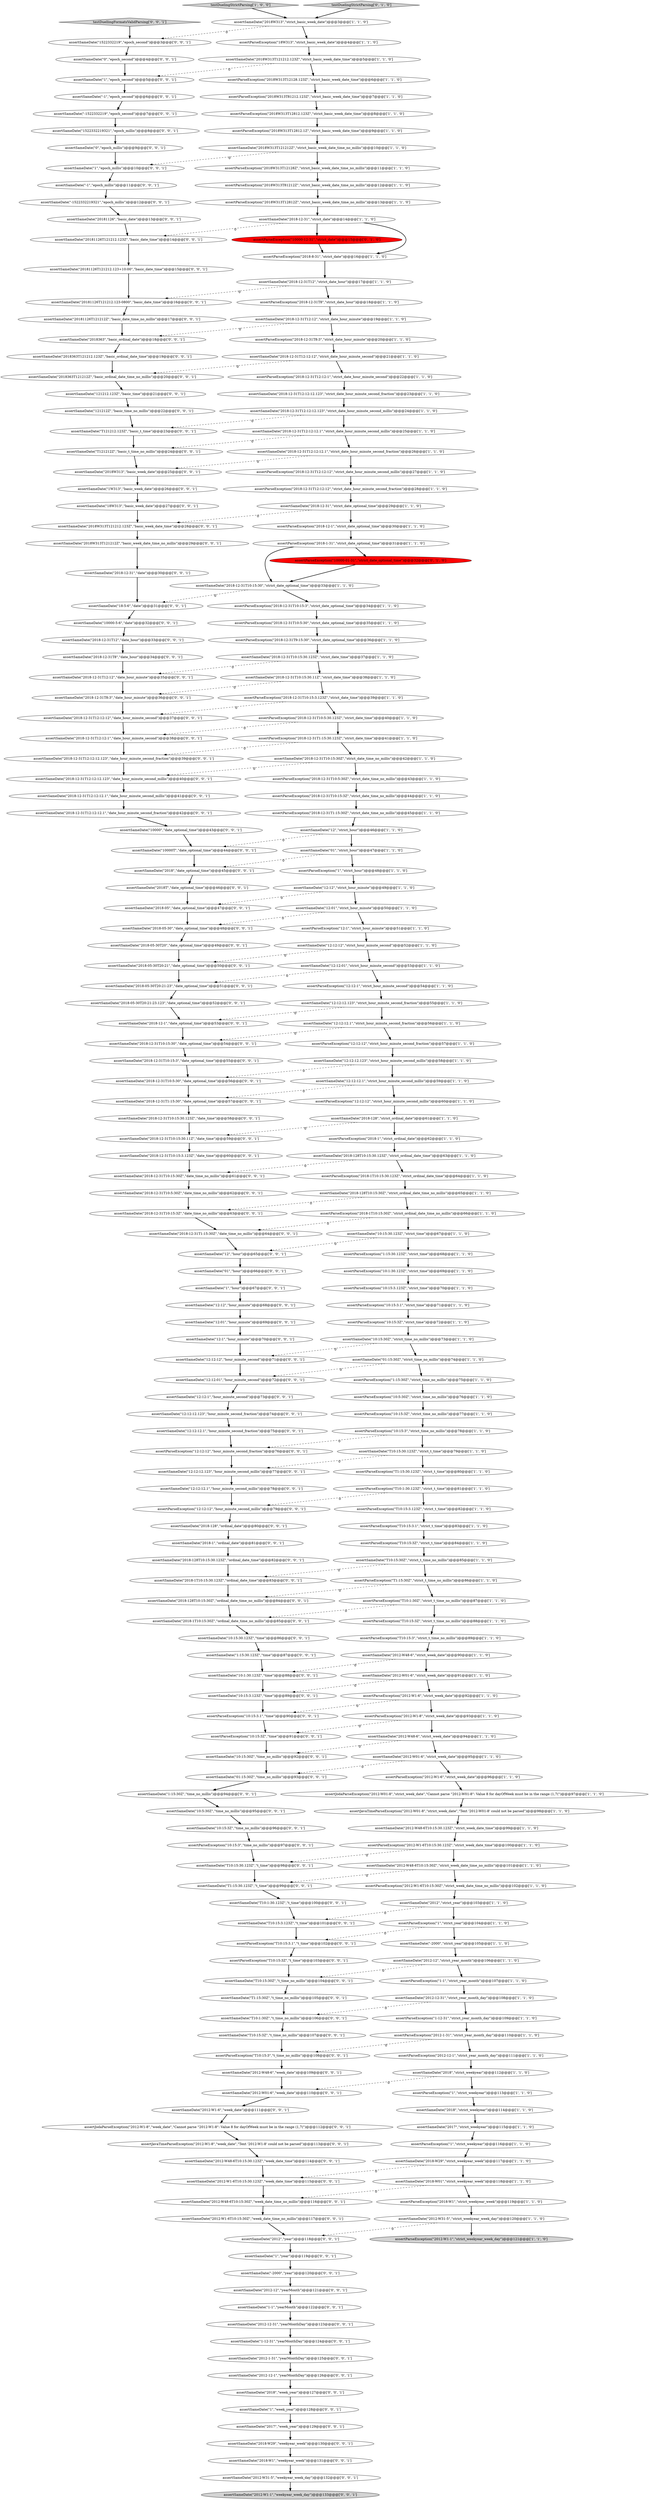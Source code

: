 digraph {
221 [style = filled, label = "assertSameDate(\"T10:15:3Z\",\"t_time_no_millis\")@@@107@@@['0', '0', '1']", fillcolor = white, shape = ellipse image = "AAA0AAABBB3BBB"];
117 [style = filled, label = "assertSameDate(\"2018\",\"strict_weekyear\")@@@112@@@['1', '1', '0']", fillcolor = white, shape = ellipse image = "AAA0AAABBB1BBB"];
97 [style = filled, label = "assertSameDate(\"2018W313T121212Z\",\"strict_basic_week_date_time_no_millis\")@@@10@@@['1', '1', '0']", fillcolor = white, shape = ellipse image = "AAA0AAABBB1BBB"];
228 [style = filled, label = "assertSameDate(\"20181126T121212.123+10:00\",\"basic_date_time\")@@@15@@@['0', '0', '1']", fillcolor = white, shape = ellipse image = "AAA0AAABBB3BBB"];
102 [style = filled, label = "assertSameDate(\"2018-128T10:15:30Z\",\"strict_ordinal_date_time_no_millis\")@@@65@@@['1', '1', '0']", fillcolor = white, shape = ellipse image = "AAA0AAABBB1BBB"];
220 [style = filled, label = "assertSameDate(\"12:01\",\"hour_minute\")@@@69@@@['0', '0', '1']", fillcolor = white, shape = ellipse image = "AAA0AAABBB3BBB"];
235 [style = filled, label = "assertSameDate(\"2018-05-30\",\"date_optional_time\")@@@48@@@['0', '0', '1']", fillcolor = white, shape = ellipse image = "AAA0AAABBB3BBB"];
66 [style = filled, label = "assertParseException(\"2018W313T81212Z\",\"strict_basic_week_date_time_no_millis\")@@@12@@@['1', '1', '0']", fillcolor = white, shape = ellipse image = "AAA0AAABBB1BBB"];
79 [style = filled, label = "assertSameDate(\"2018\",\"strict_weekyear\")@@@114@@@['1', '1', '0']", fillcolor = white, shape = ellipse image = "AAA0AAABBB1BBB"];
111 [style = filled, label = "assertParseException(\"2018-1T10:15:30.123Z\",\"strict_ordinal_date_time\")@@@64@@@['1', '1', '0']", fillcolor = white, shape = ellipse image = "AAA0AAABBB1BBB"];
189 [style = filled, label = "assertSameDate(\"2012-W48-6\",\"week_date\")@@@109@@@['0', '0', '1']", fillcolor = white, shape = ellipse image = "AAA0AAABBB3BBB"];
63 [style = filled, label = "assertParseException(\"1-12-31\",\"strict_year_month_day\")@@@109@@@['1', '1', '0']", fillcolor = white, shape = ellipse image = "AAA0AAABBB1BBB"];
136 [style = filled, label = "assertSameDate(\"T121212Z\",\"basic_t_time_no_millis\")@@@24@@@['0', '0', '1']", fillcolor = white, shape = ellipse image = "AAA0AAABBB3BBB"];
214 [style = filled, label = "assertSameDate(\"2018W313T121212Z\",\"basic_week_date_time_no_millis\")@@@29@@@['0', '0', '1']", fillcolor = white, shape = ellipse image = "AAA0AAABBB3BBB"];
113 [style = filled, label = "assertParseException(\"2018W313T12812.1Z\",\"strict_basic_week_date_time\")@@@9@@@['1', '1', '0']", fillcolor = white, shape = ellipse image = "AAA0AAABBB1BBB"];
90 [style = filled, label = "assertParseException(\"1:15:30Z\",\"strict_time_no_millis\")@@@75@@@['1', '1', '0']", fillcolor = white, shape = ellipse image = "AAA0AAABBB1BBB"];
212 [style = filled, label = "assertSameDate(\"2018-W1\",\"weekyear_week\")@@@131@@@['0', '0', '1']", fillcolor = white, shape = ellipse image = "AAA0AAABBB3BBB"];
216 [style = filled, label = "assertSameDate(\"T10:15:3.123Z\",\"t_time\")@@@101@@@['0', '0', '1']", fillcolor = white, shape = ellipse image = "AAA0AAABBB3BBB"];
56 [style = filled, label = "assertParseException(\"2018-12-31T8:3\",\"strict_date_hour_minute\")@@@20@@@['1', '1', '0']", fillcolor = white, shape = ellipse image = "AAA0AAABBB1BBB"];
150 [style = filled, label = "assertSameDate(\"-2000\",\"year\")@@@120@@@['0', '0', '1']", fillcolor = white, shape = ellipse image = "AAA0AAABBB3BBB"];
93 [style = filled, label = "assertParseException(\"1\",\"strict_weekyear\")@@@113@@@['1', '1', '0']", fillcolor = white, shape = ellipse image = "AAA0AAABBB1BBB"];
131 [style = filled, label = "assertSameDate(\"1\",\"epoch_millis\")@@@10@@@['0', '0', '1']", fillcolor = white, shape = ellipse image = "AAA0AAABBB3BBB"];
35 [style = filled, label = "assertSameDate(\"12:12\",\"strict_hour_minute\")@@@49@@@['1', '1', '0']", fillcolor = white, shape = ellipse image = "AAA0AAABBB1BBB"];
14 [style = filled, label = "assertSameDate(\"2018-W29\",\"strict_weekyear_week\")@@@117@@@['1', '1', '0']", fillcolor = white, shape = ellipse image = "AAA0AAABBB1BBB"];
30 [style = filled, label = "assertSameDate(\"2018-12-31T10:15:30.123Z\",\"strict_date_time\")@@@37@@@['1', '1', '0']", fillcolor = white, shape = ellipse image = "AAA0AAABBB1BBB"];
64 [style = filled, label = "assertSameDate(\"12\",\"strict_hour\")@@@46@@@['1', '1', '0']", fillcolor = white, shape = ellipse image = "AAA0AAABBB1BBB"];
101 [style = filled, label = "assertParseException(\"18W313\",\"strict_basic_week_date\")@@@4@@@['1', '1', '0']", fillcolor = white, shape = ellipse image = "AAA0AAABBB1BBB"];
70 [style = filled, label = "assertParseException(\"2018W313T12812.123Z\",\"strict_basic_week_date_time\")@@@8@@@['1', '1', '0']", fillcolor = white, shape = ellipse image = "AAA0AAABBB1BBB"];
50 [style = filled, label = "assertParseException(\"2012-W1-6T10:15:30Z\",\"strict_week_date_time_no_millis\")@@@102@@@['1', '1', '0']", fillcolor = white, shape = ellipse image = "AAA0AAABBB1BBB"];
178 [style = filled, label = "assertSameDate(\"1-1\",\"yearMonth\")@@@122@@@['0', '0', '1']", fillcolor = white, shape = ellipse image = "AAA0AAABBB3BBB"];
100 [style = filled, label = "assertSameDate(\"12:12:12.123\",\"strict_hour_minute_second_fraction\")@@@55@@@['1', '1', '0']", fillcolor = white, shape = ellipse image = "AAA0AAABBB1BBB"];
223 [style = filled, label = "assertSameDate(\"2018-12-31T10:5:30Z\",\"date_time_no_millis\")@@@62@@@['0', '0', '1']", fillcolor = white, shape = ellipse image = "AAA0AAABBB3BBB"];
203 [style = filled, label = "assertSameDate(\"10:1:30.123Z\",\"time\")@@@88@@@['0', '0', '1']", fillcolor = white, shape = ellipse image = "AAA0AAABBB3BBB"];
177 [style = filled, label = "assertSameDate(\"2018-05-30T20\",\"date_optional_time\")@@@49@@@['0', '0', '1']", fillcolor = white, shape = ellipse image = "AAA0AAABBB3BBB"];
226 [style = filled, label = "assertSameDate(\"2018-12-31T10:15:30Z\",\"date_time_no_millis\")@@@61@@@['0', '0', '1']", fillcolor = white, shape = ellipse image = "AAA0AAABBB3BBB"];
169 [style = filled, label = "assertSameDate(\"0\",\"epoch_millis\")@@@9@@@['0', '0', '1']", fillcolor = white, shape = ellipse image = "AAA0AAABBB3BBB"];
237 [style = filled, label = "assertSameDate(\"2018-12-31T12:12:12.1\",\"date_hour_minute_second_millis\")@@@41@@@['0', '0', '1']", fillcolor = white, shape = ellipse image = "AAA0AAABBB3BBB"];
137 [style = filled, label = "assertSameDate(\"12:12:01\",\"hour_minute_second\")@@@72@@@['0', '0', '1']", fillcolor = white, shape = ellipse image = "AAA0AAABBB3BBB"];
85 [style = filled, label = "testDuelingStrictParsing['1', '0', '0']", fillcolor = lightgray, shape = diamond image = "AAA0AAABBB1BBB"];
184 [style = filled, label = "assertSameDate(\"0\",\"epoch_second\")@@@4@@@['0', '0', '1']", fillcolor = white, shape = ellipse image = "AAA0AAABBB3BBB"];
62 [style = filled, label = "assertParseException(\"1-1\",\"strict_year_month\")@@@107@@@['1', '1', '0']", fillcolor = white, shape = ellipse image = "AAA0AAABBB1BBB"];
8 [style = filled, label = "assertSameDate(\"2018-12-31T12:12:12\",\"strict_date_hour_minute_second\")@@@21@@@['1', '1', '0']", fillcolor = white, shape = ellipse image = "AAA0AAABBB1BBB"];
53 [style = filled, label = "assertSameDate(\"12:01\",\"strict_hour_minute\")@@@50@@@['1', '1', '0']", fillcolor = white, shape = ellipse image = "AAA0AAABBB1BBB"];
2 [style = filled, label = "assertSameDate(\"2012-W48-6T10:15:30Z\",\"strict_week_date_time_no_millis\")@@@101@@@['1', '1', '0']", fillcolor = white, shape = ellipse image = "AAA0AAABBB1BBB"];
45 [style = filled, label = "assertParseException(\"2018-12-31T10:15:3\",\"strict_date_optional_time\")@@@34@@@['1', '1', '0']", fillcolor = white, shape = ellipse image = "AAA0AAABBB1BBB"];
57 [style = filled, label = "assertSameDate(\"12:12:01\",\"strict_hour_minute_second\")@@@53@@@['1', '1', '0']", fillcolor = white, shape = ellipse image = "AAA0AAABBB1BBB"];
134 [style = filled, label = "assertSameDate(\"2018-128T10:15:30Z\",\"ordinal_date_time_no_millis\")@@@84@@@['0', '0', '1']", fillcolor = white, shape = ellipse image = "AAA0AAABBB3BBB"];
58 [style = filled, label = "assertParseException(\"12:12:1\",\"strict_hour_minute_second\")@@@54@@@['1', '1', '0']", fillcolor = white, shape = ellipse image = "AAA0AAABBB1BBB"];
61 [style = filled, label = "assertParseException(\"2012-W1-6T10:15:30.123Z\",\"strict_week_date_time\")@@@100@@@['1', '1', '0']", fillcolor = white, shape = ellipse image = "AAA0AAABBB1BBB"];
34 [style = filled, label = "assertSameDate(\"2018-12-31T12\",\"strict_date_hour\")@@@17@@@['1', '1', '0']", fillcolor = white, shape = ellipse image = "AAA0AAABBB1BBB"];
163 [style = filled, label = "assertSameDate(\"2018W313\",\"basic_week_date\")@@@25@@@['0', '0', '1']", fillcolor = white, shape = ellipse image = "AAA0AAABBB3BBB"];
105 [style = filled, label = "assertParseException(\"2018-12-31T10:5:30.123Z\",\"strict_date_time\")@@@40@@@['1', '1', '0']", fillcolor = white, shape = ellipse image = "AAA0AAABBB1BBB"];
211 [style = filled, label = "assertSameDate(\"12:12:12\",\"hour_minute_second\")@@@71@@@['0', '0', '1']", fillcolor = white, shape = ellipse image = "AAA0AAABBB3BBB"];
83 [style = filled, label = "assertSameDate(\"12:12:12.123\",\"strict_hour_minute_second_millis\")@@@58@@@['1', '1', '0']", fillcolor = white, shape = ellipse image = "AAA0AAABBB1BBB"];
167 [style = filled, label = "assertSameDate(\"2018-12-31T12:12:12\",\"date_hour_minute_second\")@@@37@@@['0', '0', '1']", fillcolor = white, shape = ellipse image = "AAA0AAABBB3BBB"];
80 [style = filled, label = "assertParseException(\"2018-12-31T10:5:30\",\"strict_date_optional_time\")@@@35@@@['1', '1', '0']", fillcolor = white, shape = ellipse image = "AAA0AAABBB1BBB"];
204 [style = filled, label = "assertSameDate(\"2018-05-30T20:21:23.123\",\"date_optional_time\")@@@52@@@['0', '0', '1']", fillcolor = white, shape = ellipse image = "AAA0AAABBB3BBB"];
31 [style = filled, label = "assertParseException(\"2012-W1-8\",\"strict_week_date\")@@@93@@@['1', '1', '0']", fillcolor = white, shape = ellipse image = "AAA0AAABBB1BBB"];
76 [style = filled, label = "assertParseException(\"12:12:12\",\"strict_hour_minute_second_millis\")@@@60@@@['1', '1', '0']", fillcolor = white, shape = ellipse image = "AAA0AAABBB1BBB"];
218 [style = filled, label = "assertSameDate(\"12:12:12.123\",\"hour_minute_second_fraction\")@@@74@@@['0', '0', '1']", fillcolor = white, shape = ellipse image = "AAA0AAABBB3BBB"];
225 [style = filled, label = "assertParseException(\"10:15:3\",\"time_no_millis\")@@@97@@@['0', '0', '1']", fillcolor = white, shape = ellipse image = "AAA0AAABBB3BBB"];
250 [style = filled, label = "assertSameDate(\"12:12:12.1\",\"hour_minute_second_millis\")@@@78@@@['0', '0', '1']", fillcolor = white, shape = ellipse image = "AAA0AAABBB3BBB"];
227 [style = filled, label = "assertSameDate(\"2018-05\",\"date_optional_time\")@@@47@@@['0', '0', '1']", fillcolor = white, shape = ellipse image = "AAA0AAABBB3BBB"];
25 [style = filled, label = "assertParseException(\"10:15:3\",\"strict_time_no_millis\")@@@78@@@['1', '1', '0']", fillcolor = white, shape = ellipse image = "AAA0AAABBB1BBB"];
39 [style = filled, label = "assertParseException(\"2018-1T10:15:30Z\",\"strict_ordinal_date_time_no_millis\")@@@66@@@['1', '1', '0']", fillcolor = white, shape = ellipse image = "AAA0AAABBB1BBB"];
78 [style = filled, label = "assertSameDate(\"2018-12-31T12:12:12.123\",\"strict_date_hour_minute_second_millis\")@@@24@@@['1', '1', '0']", fillcolor = white, shape = ellipse image = "AAA0AAABBB1BBB"];
168 [style = filled, label = "assertSameDate(\"18-5-6\",\"date\")@@@31@@@['0', '0', '1']", fillcolor = white, shape = ellipse image = "AAA0AAABBB3BBB"];
6 [style = filled, label = "assertParseException(\"2018-12-31T10:15:3.123Z\",\"strict_date_time\")@@@39@@@['1', '1', '0']", fillcolor = white, shape = ellipse image = "AAA0AAABBB1BBB"];
65 [style = filled, label = "assertSameDate(\"2012-W48-6\",\"strict_week_date\")@@@94@@@['1', '1', '0']", fillcolor = white, shape = ellipse image = "AAA0AAABBB1BBB"];
144 [style = filled, label = "assertSameDate(\"1:15:30Z\",\"time_no_millis\")@@@94@@@['0', '0', '1']", fillcolor = white, shape = ellipse image = "AAA0AAABBB3BBB"];
73 [style = filled, label = "assertParseException(\"12:12:12\",\"strict_hour_minute_second_fraction\")@@@57@@@['1', '1', '0']", fillcolor = white, shape = ellipse image = "AAA0AAABBB1BBB"];
251 [style = filled, label = "assertSameDate(\"10:15:3Z\",\"time_no_millis\")@@@96@@@['0', '0', '1']", fillcolor = white, shape = ellipse image = "AAA0AAABBB3BBB"];
158 [style = filled, label = "assertParseException(\"10:15:3Z\",\"time\")@@@91@@@['0', '0', '1']", fillcolor = white, shape = ellipse image = "AAA0AAABBB3BBB"];
208 [style = filled, label = "assertSameDate(\"2018-05-30T20:21:23\",\"date_optional_time\")@@@51@@@['0', '0', '1']", fillcolor = white, shape = ellipse image = "AAA0AAABBB3BBB"];
106 [style = filled, label = "assertParseException(\"2018-12-31T8\",\"strict_date_hour\")@@@18@@@['1', '1', '0']", fillcolor = white, shape = ellipse image = "AAA0AAABBB1BBB"];
187 [style = filled, label = "assertSameDate(\"2017\",\"week_year\")@@@129@@@['0', '0', '1']", fillcolor = white, shape = ellipse image = "AAA0AAABBB3BBB"];
165 [style = filled, label = "assertSameDate(\"2018-12-31T8\",\"date_hour\")@@@34@@@['0', '0', '1']", fillcolor = white, shape = ellipse image = "AAA0AAABBB3BBB"];
43 [style = filled, label = "assertParseException(\"2018W313T12128Z\",\"strict_basic_week_date_time_no_millis\")@@@11@@@['1', '1', '0']", fillcolor = white, shape = ellipse image = "AAA0AAABBB1BBB"];
183 [style = filled, label = "assertSameDate(\"10:15:3.123Z\",\"time\")@@@89@@@['0', '0', '1']", fillcolor = white, shape = ellipse image = "AAA0AAABBB3BBB"];
21 [style = filled, label = "assertParseException(\"T10:15:3Z\",\"strict_t_time\")@@@84@@@['1', '1', '0']", fillcolor = white, shape = ellipse image = "AAA0AAABBB1BBB"];
26 [style = filled, label = "assertSameDate(\"2018-W01\",\"strict_weekyear_week\")@@@118@@@['1', '1', '0']", fillcolor = white, shape = ellipse image = "AAA0AAABBB1BBB"];
119 [style = filled, label = "testDuelingStrictParsing['0', '1', '0']", fillcolor = lightgray, shape = diamond image = "AAA0AAABBB2BBB"];
115 [style = filled, label = "assertJodaParseException(\"2012-W01-8\",\"strict_week_date\",\"Cannot parse \"2012-W01-8\": Value 8 for dayOfWeek must be in the range (1,7(\")@@@97@@@['1', '1', '0']", fillcolor = white, shape = ellipse image = "AAA0AAABBB1BBB"];
42 [style = filled, label = "assertSameDate(\"2018-12-31T10:15:30Z\",\"strict_date_time_no_millis\")@@@42@@@['1', '1', '0']", fillcolor = white, shape = ellipse image = "AAA0AAABBB1BBB"];
244 [style = filled, label = "assertSameDate(\"2018-12-31T10:15:3.123Z\",\"date_time\")@@@60@@@['0', '0', '1']", fillcolor = white, shape = ellipse image = "AAA0AAABBB3BBB"];
140 [style = filled, label = "assertSameDate(\"2018-12-31T10:5:30\",\"date_optional_time\")@@@56@@@['0', '0', '1']", fillcolor = white, shape = ellipse image = "AAA0AAABBB3BBB"];
149 [style = filled, label = "assertParseException(\"T10:15:3.1\",\"t_time\")@@@102@@@['0', '0', '1']", fillcolor = white, shape = ellipse image = "AAA0AAABBB3BBB"];
23 [style = filled, label = "assertParseException(\"T1:15:30.123Z\",\"strict_t_time\")@@@80@@@['1', '1', '0']", fillcolor = white, shape = ellipse image = "AAA0AAABBB1BBB"];
109 [style = filled, label = "assertParseException(\"2012-W1-1\",\"strict_weekyear_week_day\")@@@121@@@['1', '1', '0']", fillcolor = lightgray, shape = ellipse image = "AAA0AAABBB1BBB"];
121 [style = filled, label = "assertSameDate(\"2018-12-31T12\",\"date_hour\")@@@33@@@['0', '0', '1']", fillcolor = white, shape = ellipse image = "AAA0AAABBB3BBB"];
116 [style = filled, label = "assertParseException(\"T10:15:3Z\",\"strict_t_time_no_millis\")@@@88@@@['1', '1', '0']", fillcolor = white, shape = ellipse image = "AAA0AAABBB1BBB"];
40 [style = filled, label = "assertParseException(\"T10:1:30.123Z\",\"strict_t_time\")@@@81@@@['1', '1', '0']", fillcolor = white, shape = ellipse image = "AAA0AAABBB1BBB"];
74 [style = filled, label = "assertParseException(\"2012-W1-6\",\"strict_week_date\")@@@96@@@['1', '1', '0']", fillcolor = white, shape = ellipse image = "AAA0AAABBB1BBB"];
104 [style = filled, label = "assertParseException(\"2018-12-1\",\"strict_date_optional_time\")@@@30@@@['1', '1', '0']", fillcolor = white, shape = ellipse image = "AAA0AAABBB1BBB"];
122 [style = filled, label = "assertJavaTimeParseException(\"2012-W1-8\",\"week_date\",\"Text '2012-W1-8' could not be parsed\")@@@113@@@['0', '0', '1']", fillcolor = white, shape = ellipse image = "AAA0AAABBB3BBB"];
148 [style = filled, label = "assertSameDate(\"2018-12-31T10:15:30.123Z\",\"date_time\")@@@58@@@['0', '0', '1']", fillcolor = white, shape = ellipse image = "AAA0AAABBB3BBB"];
129 [style = filled, label = "assertSameDate(\"-1522332219321\",\"epoch_millis\")@@@12@@@['0', '0', '1']", fillcolor = white, shape = ellipse image = "AAA0AAABBB3BBB"];
234 [style = filled, label = "assertSameDate(\"2018-12-31T12:12:12.1\",\"date_hour_minute_second_fraction\")@@@42@@@['0', '0', '1']", fillcolor = white, shape = ellipse image = "AAA0AAABBB3BBB"];
252 [style = filled, label = "assertSameDate(\"1\",\"week_year\")@@@128@@@['0', '0', '1']", fillcolor = white, shape = ellipse image = "AAA0AAABBB3BBB"];
16 [style = filled, label = "assertSameDate(\"2018-12-31T12:12\",\"strict_date_hour_minute\")@@@19@@@['1', '1', '0']", fillcolor = white, shape = ellipse image = "AAA0AAABBB1BBB"];
51 [style = filled, label = "assertSameDate(\"01\",\"strict_hour\")@@@47@@@['1', '1', '0']", fillcolor = white, shape = ellipse image = "AAA0AAABBB1BBB"];
87 [style = filled, label = "assertSameDate(\"12:12:12\",\"strict_hour_minute_second\")@@@52@@@['1', '1', '0']", fillcolor = white, shape = ellipse image = "AAA0AAABBB1BBB"];
209 [style = filled, label = "assertSameDate(\"2018\",\"week_year\")@@@127@@@['0', '0', '1']", fillcolor = white, shape = ellipse image = "AAA0AAABBB3BBB"];
231 [style = filled, label = "testDuellingFormatsValidParsing['0', '0', '1']", fillcolor = lightgray, shape = diamond image = "AAA0AAABBB3BBB"];
13 [style = filled, label = "assertSameDate(\"10:15:30Z\",\"strict_time_no_millis\")@@@73@@@['1', '1', '0']", fillcolor = white, shape = ellipse image = "AAA0AAABBB1BBB"];
49 [style = filled, label = "assertParseException(\"10:15:3Z\",\"strict_time_no_millis\")@@@77@@@['1', '1', '0']", fillcolor = white, shape = ellipse image = "AAA0AAABBB1BBB"];
240 [style = filled, label = "assertSameDate(\"2018-12-31T12:12\",\"date_hour_minute\")@@@35@@@['0', '0', '1']", fillcolor = white, shape = ellipse image = "AAA0AAABBB3BBB"];
246 [style = filled, label = "assertSameDate(\"2012\",\"year\")@@@118@@@['0', '0', '1']", fillcolor = white, shape = ellipse image = "AAA0AAABBB3BBB"];
22 [style = filled, label = "assertSameDate(\"2017\",\"strict_weekyear\")@@@115@@@['1', '1', '0']", fillcolor = white, shape = ellipse image = "AAA0AAABBB1BBB"];
55 [style = filled, label = "assertParseException(\"2018-12-31T9:15:30\",\"strict_date_optional_time\")@@@36@@@['1', '1', '0']", fillcolor = white, shape = ellipse image = "AAA0AAABBB1BBB"];
239 [style = filled, label = "assertSameDate(\"2018-1T10:15:30.123Z\",\"ordinal_date_time\")@@@83@@@['0', '0', '1']", fillcolor = white, shape = ellipse image = "AAA0AAABBB3BBB"];
219 [style = filled, label = "assertSameDate(\"2018-128T10:15:30.123Z\",\"ordinal_date_time\")@@@82@@@['0', '0', '1']", fillcolor = white, shape = ellipse image = "AAA0AAABBB3BBB"];
118 [style = filled, label = "assertParseException(\"10000-12-31\",\"strict_date\")@@@15@@@['0', '1', '0']", fillcolor = red, shape = ellipse image = "AAA1AAABBB2BBB"];
1 [style = filled, label = "assertSameDate(\"2018W313T121212.123Z\",\"strict_basic_week_date_time\")@@@5@@@['1', '1', '0']", fillcolor = white, shape = ellipse image = "AAA0AAABBB1BBB"];
213 [style = filled, label = "assertSameDate(\"18W313\",\"basic_week_date\")@@@27@@@['0', '0', '1']", fillcolor = white, shape = ellipse image = "AAA0AAABBB3BBB"];
124 [style = filled, label = "assertParseException(\"12:12:12\",\"hour_minute_second_fraction\")@@@76@@@['0', '0', '1']", fillcolor = white, shape = ellipse image = "AAA0AAABBB3BBB"];
210 [style = filled, label = "assertSameDate(\"T10:15:30.123Z\",\"t_time\")@@@98@@@['0', '0', '1']", fillcolor = white, shape = ellipse image = "AAA0AAABBB3BBB"];
27 [style = filled, label = "assertParseException(\"2018-12-31T12:12:1\",\"strict_date_hour_minute_second\")@@@22@@@['1', '1', '0']", fillcolor = white, shape = ellipse image = "AAA0AAABBB1BBB"];
108 [style = filled, label = "assertParseException(\"1\",\"strict_hour\")@@@48@@@['1', '1', '0']", fillcolor = white, shape = ellipse image = "AAA0AAABBB1BBB"];
155 [style = filled, label = "assertSameDate(\"T1:15:30.123Z\",\"t_time\")@@@99@@@['0', '0', '1']", fillcolor = white, shape = ellipse image = "AAA0AAABBB3BBB"];
95 [style = filled, label = "assertSameDate(\"2018-12-31T12:12:12.123\",\"strict_date_hour_minute_second_fraction\")@@@23@@@['1', '1', '0']", fillcolor = white, shape = ellipse image = "AAA0AAABBB1BBB"];
230 [style = filled, label = "assertSameDate(\"2018-1T10:15:30Z\",\"ordinal_date_time_no_millis\")@@@85@@@['0', '0', '1']", fillcolor = white, shape = ellipse image = "AAA0AAABBB3BBB"];
247 [style = filled, label = "assertSameDate(\"2018-12-1\",\"date_optional_time\")@@@53@@@['0', '0', '1']", fillcolor = white, shape = ellipse image = "AAA0AAABBB3BBB"];
33 [style = filled, label = "assertParseException(\"T10:1:30Z\",\"strict_t_time_no_millis\")@@@87@@@['1', '1', '0']", fillcolor = white, shape = ellipse image = "AAA0AAABBB1BBB"];
92 [style = filled, label = "assertParseException(\"2012-1-31\",\"strict_year_month_day\")@@@110@@@['1', '1', '0']", fillcolor = white, shape = ellipse image = "AAA0AAABBB1BBB"];
37 [style = filled, label = "assertParseException(\"1\",\"strict_weekyear\")@@@116@@@['1', '1', '0']", fillcolor = white, shape = ellipse image = "AAA0AAABBB1BBB"];
160 [style = filled, label = "assertSameDate(\"2012-W48-6T10:15:30Z\",\"week_date_time_no_millis\")@@@116@@@['0', '0', '1']", fillcolor = white, shape = ellipse image = "AAA0AAABBB3BBB"];
217 [style = filled, label = "assertSameDate(\"10000-5-6\",\"date\")@@@32@@@['0', '0', '1']", fillcolor = white, shape = ellipse image = "AAA0AAABBB3BBB"];
164 [style = filled, label = "assertSameDate(\"2012-12-1\",\"yearMonthDay\")@@@126@@@['0', '0', '1']", fillcolor = white, shape = ellipse image = "AAA0AAABBB3BBB"];
197 [style = filled, label = "assertSameDate(\"20181126T121212.123Z\",\"basic_date_time\")@@@14@@@['0', '0', '1']", fillcolor = white, shape = ellipse image = "AAA0AAABBB3BBB"];
156 [style = filled, label = "assertSameDate(\"121212.123Z\",\"basic_time\")@@@21@@@['0', '0', '1']", fillcolor = white, shape = ellipse image = "AAA0AAABBB3BBB"];
75 [style = filled, label = "assertSameDate(\"2012-W01-6\",\"strict_week_date\")@@@91@@@['1', '1', '0']", fillcolor = white, shape = ellipse image = "AAA0AAABBB1BBB"];
151 [style = filled, label = "assertSameDate(\"2012-W31-5\",\"weekyear_week_day\")@@@132@@@['0', '0', '1']", fillcolor = white, shape = ellipse image = "AAA0AAABBB3BBB"];
7 [style = filled, label = "assertSameDate(\"T10:15:30.123Z\",\"strict_t_time\")@@@79@@@['1', '1', '0']", fillcolor = white, shape = ellipse image = "AAA0AAABBB1BBB"];
67 [style = filled, label = "assertSameDate(\"12:12:12.1\",\"strict_hour_minute_second_millis\")@@@59@@@['1', '1', '0']", fillcolor = white, shape = ellipse image = "AAA0AAABBB1BBB"];
180 [style = filled, label = "assertSameDate(\"2018-W29\",\"weekyear_week\")@@@130@@@['0', '0', '1']", fillcolor = white, shape = ellipse image = "AAA0AAABBB3BBB"];
145 [style = filled, label = "assertJodaParseException(\"2012-W1-8\",\"week_date\",\"Cannot parse \"2012-W1-8\": Value 8 for dayOfWeek must be in the range (1,7(\")@@@112@@@['0', '0', '1']", fillcolor = white, shape = ellipse image = "AAA0AAABBB3BBB"];
179 [style = filled, label = "assertSameDate(\"2018-12-31\",\"date\")@@@30@@@['0', '0', '1']", fillcolor = white, shape = ellipse image = "AAA0AAABBB3BBB"];
110 [style = filled, label = "assertSameDate(\"12:12:12.1\",\"strict_hour_minute_second_fraction\")@@@56@@@['1', '1', '0']", fillcolor = white, shape = ellipse image = "AAA0AAABBB1BBB"];
10 [style = filled, label = "assertParseException(\"2012-12-1\",\"strict_year_month_day\")@@@111@@@['1', '1', '0']", fillcolor = white, shape = ellipse image = "AAA0AAABBB1BBB"];
11 [style = filled, label = "assertSameDate(\"2018-128T10:15:30.123Z\",\"strict_ordinal_date_time\")@@@63@@@['1', '1', '0']", fillcolor = white, shape = ellipse image = "AAA0AAABBB1BBB"];
141 [style = filled, label = "assertParseException(\"12:12:12\",\"hour_minute_second_millis\")@@@79@@@['0', '0', '1']", fillcolor = white, shape = ellipse image = "AAA0AAABBB3BBB"];
3 [style = filled, label = "assertJavaTimeParseException(\"2012-W01-8\",\"strict_week_date\",\"Text '2012-W01-8' could not be parsed\")@@@98@@@['1', '1', '0']", fillcolor = white, shape = ellipse image = "AAA0AAABBB1BBB"];
192 [style = filled, label = "assertSameDate(\"2018-12-31T10:15:3Z\",\"date_time_no_millis\")@@@63@@@['0', '0', '1']", fillcolor = white, shape = ellipse image = "AAA0AAABBB3BBB"];
248 [style = filled, label = "assertSameDate(\"10000T\",\"date_optional_time\")@@@44@@@['0', '0', '1']", fillcolor = white, shape = ellipse image = "AAA0AAABBB3BBB"];
68 [style = filled, label = "assertSameDate(\"2012-12-31\",\"strict_year_month_day\")@@@108@@@['1', '1', '0']", fillcolor = white, shape = ellipse image = "AAA0AAABBB1BBB"];
162 [style = filled, label = "assertSameDate(\"10:5:30Z\",\"time_no_millis\")@@@95@@@['0', '0', '1']", fillcolor = white, shape = ellipse image = "AAA0AAABBB3BBB"];
96 [style = filled, label = "assertParseException(\"2018-12-31T10:15:3Z\",\"strict_date_time_no_millis\")@@@44@@@['1', '1', '0']", fillcolor = white, shape = ellipse image = "AAA0AAABBB1BBB"];
176 [style = filled, label = "assertSameDate(\"1522332219321\",\"epoch_millis\")@@@8@@@['0', '0', '1']", fillcolor = white, shape = ellipse image = "AAA0AAABBB3BBB"];
196 [style = filled, label = "assertSameDate(\"20181126\",\"basic_date\")@@@13@@@['0', '0', '1']", fillcolor = white, shape = ellipse image = "AAA0AAABBB3BBB"];
242 [style = filled, label = "assertSameDate(\"12:12:12.123\",\"hour_minute_second_millis\")@@@77@@@['0', '0', '1']", fillcolor = white, shape = ellipse image = "AAA0AAABBB3BBB"];
195 [style = filled, label = "assertSameDate(\"2012-W48-6T10:15:30.123Z\",\"week_date_time\")@@@114@@@['0', '0', '1']", fillcolor = white, shape = ellipse image = "AAA0AAABBB3BBB"];
224 [style = filled, label = "assertSameDate(\"12:12:1\",\"hour_minute_second\")@@@73@@@['0', '0', '1']", fillcolor = white, shape = ellipse image = "AAA0AAABBB3BBB"];
41 [style = filled, label = "assertParseException(\"2018W313T12128.123Z\",\"strict_basic_week_date_time\")@@@6@@@['1', '1', '0']", fillcolor = white, shape = ellipse image = "AAA0AAABBB1BBB"];
127 [style = filled, label = "assertSameDate(\"2018\",\"date_optional_time\")@@@45@@@['0', '0', '1']", fillcolor = white, shape = ellipse image = "AAA0AAABBB3BBB"];
98 [style = filled, label = "assertSameDate(\"2012\",\"strict_year\")@@@103@@@['1', '1', '0']", fillcolor = white, shape = ellipse image = "AAA0AAABBB1BBB"];
91 [style = filled, label = "assertParseException(\"2018-W1\",\"strict_weekyear_week\")@@@119@@@['1', '1', '0']", fillcolor = white, shape = ellipse image = "AAA0AAABBB1BBB"];
86 [style = filled, label = "assertParseException(\"2018-12-31T12:12:12\",\"strict_date_hour_minute_second_fraction\")@@@28@@@['1', '1', '0']", fillcolor = white, shape = ellipse image = "AAA0AAABBB1BBB"];
198 [style = filled, label = "assertSameDate(\"-1522332219\",\"epoch_second\")@@@7@@@['0', '0', '1']", fillcolor = white, shape = ellipse image = "AAA0AAABBB3BBB"];
52 [style = filled, label = "assertSameDate(\"10:15:30.123Z\",\"strict_time\")@@@67@@@['1', '1', '0']", fillcolor = white, shape = ellipse image = "AAA0AAABBB1BBB"];
166 [style = filled, label = "assertSameDate(\"2018-12-31T10:15:30\",\"date_optional_time\")@@@54@@@['0', '0', '1']", fillcolor = white, shape = ellipse image = "AAA0AAABBB3BBB"];
206 [style = filled, label = "assertSameDate(\"121212Z\",\"basic_time_no_millis\")@@@22@@@['0', '0', '1']", fillcolor = white, shape = ellipse image = "AAA0AAABBB3BBB"];
29 [style = filled, label = "assertSameDate(\"2018-12-31T10:15:30\",\"strict_date_optional_time\")@@@33@@@['1', '1', '0']", fillcolor = white, shape = ellipse image = "AAA0AAABBB1BBB"];
125 [style = filled, label = "assertSameDate(\"2018-128\",\"ordinal_date\")@@@80@@@['0', '0', '1']", fillcolor = white, shape = ellipse image = "AAA0AAABBB3BBB"];
147 [style = filled, label = "assertSameDate(\"2018-12-31T1:15:30\",\"date_optional_time\")@@@57@@@['0', '0', '1']", fillcolor = white, shape = ellipse image = "AAA0AAABBB3BBB"];
114 [style = filled, label = "assertParseException(\"2018-1-31\",\"strict_date_optional_time\")@@@31@@@['1', '1', '0']", fillcolor = white, shape = ellipse image = "AAA0AAABBB1BBB"];
99 [style = filled, label = "assertParseException(\"T1:15:30Z\",\"strict_t_time_no_millis\")@@@86@@@['1', '1', '0']", fillcolor = white, shape = ellipse image = "AAA0AAABBB1BBB"];
19 [style = filled, label = "assertParseException(\"T10:15:3\",\"strict_t_time_no_millis\")@@@89@@@['1', '1', '0']", fillcolor = white, shape = ellipse image = "AAA0AAABBB1BBB"];
89 [style = filled, label = "assertParseException(\"2018-12-31T12:12:12\",\"strict_date_hour_minute_second_millis\")@@@27@@@['1', '1', '0']", fillcolor = white, shape = ellipse image = "AAA0AAABBB1BBB"];
126 [style = filled, label = "assertSameDate(\"T10:15:30Z\",\"t_time_no_millis\")@@@104@@@['0', '0', '1']", fillcolor = white, shape = ellipse image = "AAA0AAABBB3BBB"];
9 [style = filled, label = "assertParseException(\"10:5:30Z\",\"strict_time_no_millis\")@@@76@@@['1', '1', '0']", fillcolor = white, shape = ellipse image = "AAA0AAABBB1BBB"];
120 [style = filled, label = "assertParseException(\"10000-01-31\",\"strict_date_optional_time\")@@@32@@@['0', '1', '0']", fillcolor = red, shape = ellipse image = "AAA1AAABBB2BBB"];
202 [style = filled, label = "assertSameDate(\"2018363T121212.123Z\",\"basic_ordinal_date_time\")@@@19@@@['0', '0', '1']", fillcolor = white, shape = ellipse image = "AAA0AAABBB3BBB"];
135 [style = filled, label = "assertSameDate(\"2012-1-31\",\"yearMonthDay\")@@@125@@@['0', '0', '1']", fillcolor = white, shape = ellipse image = "AAA0AAABBB3BBB"];
232 [style = filled, label = "assertSameDate(\"T10:1:30.123Z\",\"t_time\")@@@100@@@['0', '0', '1']", fillcolor = white, shape = ellipse image = "AAA0AAABBB3BBB"];
17 [style = filled, label = "assertParseException(\"10:15:3Z\",\"strict_time\")@@@72@@@['1', '1', '0']", fillcolor = white, shape = ellipse image = "AAA0AAABBB1BBB"];
12 [style = filled, label = "assertSameDate(\"2018-12-31\",\"strict_date\")@@@14@@@['1', '1', '0']", fillcolor = white, shape = ellipse image = "AAA0AAABBB1BBB"];
249 [style = filled, label = "assertParseException(\"T10:15:3Z\",\"t_time\")@@@103@@@['0', '0', '1']", fillcolor = white, shape = ellipse image = "AAA0AAABBB3BBB"];
243 [style = filled, label = "assertSameDate(\"-1\",\"epoch_second\")@@@6@@@['0', '0', '1']", fillcolor = white, shape = ellipse image = "AAA0AAABBB3BBB"];
24 [style = filled, label = "assertSameDate(\"2012-W48-6\",\"strict_week_date\")@@@90@@@['1', '1', '0']", fillcolor = white, shape = ellipse image = "AAA0AAABBB1BBB"];
44 [style = filled, label = "assertParseException(\"2018-12-31T1:15:30.123Z\",\"strict_date_time\")@@@41@@@['1', '1', '0']", fillcolor = white, shape = ellipse image = "AAA0AAABBB1BBB"];
199 [style = filled, label = "assertSameDate(\"01\",\"hour\")@@@66@@@['0', '0', '1']", fillcolor = white, shape = ellipse image = "AAA0AAABBB3BBB"];
182 [style = filled, label = "assertSameDate(\"2018-12-31T10:15:3\",\"date_optional_time\")@@@55@@@['0', '0', '1']", fillcolor = white, shape = ellipse image = "AAA0AAABBB3BBB"];
18 [style = filled, label = "assertSameDate(\"2012-W31-5\",\"strict_weekyear_week_day\")@@@120@@@['1', '1', '0']", fillcolor = white, shape = ellipse image = "AAA0AAABBB1BBB"];
5 [style = filled, label = "assertParseException(\"10:15:3.1\",\"strict_time\")@@@71@@@['1', '1', '0']", fillcolor = white, shape = ellipse image = "AAA0AAABBB1BBB"];
138 [style = filled, label = "assertSameDate(\"20181126T121212.123-0800\",\"basic_date_time\")@@@16@@@['0', '0', '1']", fillcolor = white, shape = ellipse image = "AAA0AAABBB3BBB"];
152 [style = filled, label = "assertSameDate(\"12:12:12.1\",\"hour_minute_second_fraction\")@@@75@@@['0', '0', '1']", fillcolor = white, shape = ellipse image = "AAA0AAABBB3BBB"];
190 [style = filled, label = "assertSameDate(\"2012-W1-6\",\"week_date\")@@@111@@@['0', '0', '1']", fillcolor = white, shape = ellipse image = "AAA0AAABBB3BBB"];
15 [style = filled, label = "assertSameDate(\"01:15:30Z\",\"strict_time_no_millis\")@@@74@@@['1', '1', '0']", fillcolor = white, shape = ellipse image = "AAA0AAABBB1BBB"];
77 [style = filled, label = "assertParseException(\"10:1:30.123Z\",\"strict_time\")@@@69@@@['1', '1', '0']", fillcolor = white, shape = ellipse image = "AAA0AAABBB1BBB"];
173 [style = filled, label = "assertSameDate(\"2018-12-31T1:15:30Z\",\"date_time_no_millis\")@@@64@@@['0', '0', '1']", fillcolor = white, shape = ellipse image = "AAA0AAABBB3BBB"];
229 [style = filled, label = "assertParseException(\"10:15:3.1\",\"time\")@@@90@@@['0', '0', '1']", fillcolor = white, shape = ellipse image = "AAA0AAABBB3BBB"];
194 [style = filled, label = "assertSameDate(\"20181126T121212Z\",\"basic_date_time_no_millis\")@@@17@@@['0', '0', '1']", fillcolor = white, shape = ellipse image = "AAA0AAABBB3BBB"];
38 [style = filled, label = "assertParseException(\"2018-12-31T10:5:30Z\",\"strict_date_time_no_millis\")@@@43@@@['1', '1', '0']", fillcolor = white, shape = ellipse image = "AAA0AAABBB1BBB"];
133 [style = filled, label = "assertSameDate(\"1\",\"epoch_second\")@@@5@@@['0', '0', '1']", fillcolor = white, shape = ellipse image = "AAA0AAABBB3BBB"];
200 [style = filled, label = "assertSameDate(\"2018T\",\"date_optional_time\")@@@46@@@['0', '0', '1']", fillcolor = white, shape = ellipse image = "AAA0AAABBB3BBB"];
191 [style = filled, label = "assertSameDate(\"2018363\",\"basic_ordinal_date\")@@@18@@@['0', '0', '1']", fillcolor = white, shape = ellipse image = "AAA0AAABBB3BBB"];
88 [style = filled, label = "assertSameDate(\"2018-128\",\"strict_ordinal_date\")@@@61@@@['1', '1', '0']", fillcolor = white, shape = ellipse image = "AAA0AAABBB1BBB"];
170 [style = filled, label = "assertSameDate(\"2018W313T121212.123Z\",\"basic_week_date_time\")@@@28@@@['0', '0', '1']", fillcolor = white, shape = ellipse image = "AAA0AAABBB3BBB"];
132 [style = filled, label = "assertSameDate(\"1522332219\",\"epoch_second\")@@@3@@@['0', '0', '1']", fillcolor = white, shape = ellipse image = "AAA0AAABBB3BBB"];
157 [style = filled, label = "assertSameDate(\"2018-12-31T10:15:30.11Z\",\"date_time\")@@@59@@@['0', '0', '1']", fillcolor = white, shape = ellipse image = "AAA0AAABBB3BBB"];
193 [style = filled, label = "assertSameDate(\"2012-W1-1\",\"weekyear_week_day\")@@@133@@@['0', '0', '1']", fillcolor = lightgray, shape = ellipse image = "AAA0AAABBB3BBB"];
143 [style = filled, label = "assertSameDate(\"2018-12-31T12:12:12.123\",\"date_hour_minute_second_millis\")@@@40@@@['0', '0', '1']", fillcolor = white, shape = ellipse image = "AAA0AAABBB3BBB"];
46 [style = filled, label = "assertParseException(\"12:1\",\"strict_hour_minute\")@@@51@@@['1', '1', '0']", fillcolor = white, shape = ellipse image = "AAA0AAABBB1BBB"];
215 [style = filled, label = "assertSameDate(\"T10:1:30Z\",\"t_time_no_millis\")@@@106@@@['0', '0', '1']", fillcolor = white, shape = ellipse image = "AAA0AAABBB3BBB"];
123 [style = filled, label = "assertSameDate(\"10:15:30Z\",\"time_no_millis\")@@@92@@@['0', '0', '1']", fillcolor = white, shape = ellipse image = "AAA0AAABBB3BBB"];
130 [style = filled, label = "assertSameDate(\"T1:15:30Z\",\"t_time_no_millis\")@@@105@@@['0', '0', '1']", fillcolor = white, shape = ellipse image = "AAA0AAABBB3BBB"];
20 [style = filled, label = "assertSameDate(\"T10:15:30Z\",\"strict_t_time_no_millis\")@@@85@@@['1', '1', '0']", fillcolor = white, shape = ellipse image = "AAA0AAABBB1BBB"];
47 [style = filled, label = "assertParseException(\"2018-8-31\",\"strict_date\")@@@16@@@['1', '1', '0']", fillcolor = white, shape = ellipse image = "AAA0AAABBB1BBB"];
84 [style = filled, label = "assertSameDate(\"2018-12-31T10:15:30.11Z\",\"strict_date_time\")@@@38@@@['1', '1', '0']", fillcolor = white, shape = ellipse image = "AAA0AAABBB1BBB"];
186 [style = filled, label = "assertSameDate(\"1-12-31\",\"yearMonthDay\")@@@124@@@['0', '0', '1']", fillcolor = white, shape = ellipse image = "AAA0AAABBB3BBB"];
171 [style = filled, label = "assertSameDate(\"2012-W1-6T10:15:30.123Z\",\"week_date_time\")@@@115@@@['0', '0', '1']", fillcolor = white, shape = ellipse image = "AAA0AAABBB3BBB"];
201 [style = filled, label = "assertSameDate(\"10:15:30.123Z\",\"time\")@@@86@@@['0', '0', '1']", fillcolor = white, shape = ellipse image = "AAA0AAABBB3BBB"];
205 [style = filled, label = "assertSameDate(\"1:15:30.123Z\",\"time\")@@@87@@@['0', '0', '1']", fillcolor = white, shape = ellipse image = "AAA0AAABBB3BBB"];
236 [style = filled, label = "assertSameDate(\"10000\",\"date_optional_time\")@@@43@@@['0', '0', '1']", fillcolor = white, shape = ellipse image = "AAA0AAABBB3BBB"];
71 [style = filled, label = "assertSameDate(\"2012-W01-6\",\"strict_week_date\")@@@95@@@['1', '1', '0']", fillcolor = white, shape = ellipse image = "AAA0AAABBB1BBB"];
181 [style = filled, label = "assertSameDate(\"2018-12-31T8:3\",\"date_hour_minute\")@@@36@@@['0', '0', '1']", fillcolor = white, shape = ellipse image = "AAA0AAABBB3BBB"];
188 [style = filled, label = "assertSameDate(\"2012-12-31\",\"yearMonthDay\")@@@123@@@['0', '0', '1']", fillcolor = white, shape = ellipse image = "AAA0AAABBB3BBB"];
107 [style = filled, label = "assertParseException(\"2018W313T81212.123Z\",\"strict_basic_week_date_time\")@@@7@@@['1', '1', '0']", fillcolor = white, shape = ellipse image = "AAA0AAABBB1BBB"];
32 [style = filled, label = "assertSameDate(\"2018-12-31T12:12:12.1\",\"strict_date_hour_minute_second_fraction\")@@@26@@@['1', '1', '0']", fillcolor = white, shape = ellipse image = "AAA0AAABBB1BBB"];
233 [style = filled, label = "assertSameDate(\"01:15:30Z\",\"time_no_millis\")@@@93@@@['0', '0', '1']", fillcolor = white, shape = ellipse image = "AAA0AAABBB3BBB"];
174 [style = filled, label = "assertSameDate(\"1\",\"hour\")@@@67@@@['0', '0', '1']", fillcolor = white, shape = ellipse image = "AAA0AAABBB3BBB"];
161 [style = filled, label = "assertSameDate(\"2018-1\",\"ordinal_date\")@@@81@@@['0', '0', '1']", fillcolor = white, shape = ellipse image = "AAA0AAABBB3BBB"];
54 [style = filled, label = "assertParseException(\"T10:15:3.1\",\"strict_t_time\")@@@83@@@['1', '1', '0']", fillcolor = white, shape = ellipse image = "AAA0AAABBB1BBB"];
154 [style = filled, label = "assertSameDate(\"2012-12\",\"yearMonth\")@@@121@@@['0', '0', '1']", fillcolor = white, shape = ellipse image = "AAA0AAABBB3BBB"];
238 [style = filled, label = "assertSameDate(\"1W313\",\"basic_week_date\")@@@26@@@['0', '0', '1']", fillcolor = white, shape = ellipse image = "AAA0AAABBB3BBB"];
0 [style = filled, label = "assertParseException(\"2018W313T12812Z\",\"strict_basic_week_date_time_no_millis\")@@@13@@@['1', '1', '0']", fillcolor = white, shape = ellipse image = "AAA0AAABBB1BBB"];
142 [style = filled, label = "assertSameDate(\"12\",\"hour\")@@@65@@@['0', '0', '1']", fillcolor = white, shape = ellipse image = "AAA0AAABBB3BBB"];
28 [style = filled, label = "assertSameDate(\"2018-12-31T12:12:12.1\",\"strict_date_hour_minute_second_millis\")@@@25@@@['1', '1', '0']", fillcolor = white, shape = ellipse image = "AAA0AAABBB1BBB"];
82 [style = filled, label = "assertParseException(\"2018-1\",\"strict_ordinal_date\")@@@62@@@['1', '1', '0']", fillcolor = white, shape = ellipse image = "AAA0AAABBB1BBB"];
139 [style = filled, label = "assertSameDate(\"2012-W1-6T10:15:30Z\",\"week_date_time_no_millis\")@@@117@@@['0', '0', '1']", fillcolor = white, shape = ellipse image = "AAA0AAABBB3BBB"];
245 [style = filled, label = "assertSameDate(\"12:1\",\"hour_minute\")@@@70@@@['0', '0', '1']", fillcolor = white, shape = ellipse image = "AAA0AAABBB3BBB"];
4 [style = filled, label = "assertSameDate(\"2018-12-31\",\"strict_date_optional_time\")@@@29@@@['1', '1', '0']", fillcolor = white, shape = ellipse image = "AAA0AAABBB1BBB"];
112 [style = filled, label = "assertSameDate(\"-2000\",\"strict_year\")@@@105@@@['1', '1', '0']", fillcolor = white, shape = ellipse image = "AAA0AAABBB1BBB"];
103 [style = filled, label = "assertParseException(\"2012-W1-6\",\"strict_week_date\")@@@92@@@['1', '1', '0']", fillcolor = white, shape = ellipse image = "AAA0AAABBB1BBB"];
94 [style = filled, label = "assertSameDate(\"2012-12\",\"strict_year_month\")@@@106@@@['1', '1', '0']", fillcolor = white, shape = ellipse image = "AAA0AAABBB1BBB"];
146 [style = filled, label = "assertParseException(\"T10:15:3\",\"t_time_no_millis\")@@@108@@@['0', '0', '1']", fillcolor = white, shape = ellipse image = "AAA0AAABBB3BBB"];
60 [style = filled, label = "assertSameDate(\"2018W313\",\"strict_basic_week_date\")@@@3@@@['1', '1', '0']", fillcolor = white, shape = ellipse image = "AAA0AAABBB1BBB"];
159 [style = filled, label = "assertSameDate(\"1\",\"year\")@@@119@@@['0', '0', '1']", fillcolor = white, shape = ellipse image = "AAA0AAABBB3BBB"];
153 [style = filled, label = "assertSameDate(\"2018363T121212Z\",\"basic_ordinal_date_time_no_millis\")@@@20@@@['0', '0', '1']", fillcolor = white, shape = ellipse image = "AAA0AAABBB3BBB"];
241 [style = filled, label = "assertSameDate(\"2018-05-30T20:21\",\"date_optional_time\")@@@50@@@['0', '0', '1']", fillcolor = white, shape = ellipse image = "AAA0AAABBB3BBB"];
128 [style = filled, label = "assertSameDate(\"-1\",\"epoch_millis\")@@@11@@@['0', '0', '1']", fillcolor = white, shape = ellipse image = "AAA0AAABBB3BBB"];
72 [style = filled, label = "assertParseException(\"10:15:3.123Z\",\"strict_time\")@@@70@@@['1', '1', '0']", fillcolor = white, shape = ellipse image = "AAA0AAABBB1BBB"];
175 [style = filled, label = "assertSameDate(\"2012-W01-6\",\"week_date\")@@@110@@@['0', '0', '1']", fillcolor = white, shape = ellipse image = "AAA0AAABBB3BBB"];
222 [style = filled, label = "assertSameDate(\"12:12\",\"hour_minute\")@@@68@@@['0', '0', '1']", fillcolor = white, shape = ellipse image = "AAA0AAABBB3BBB"];
48 [style = filled, label = "assertParseException(\"T10:15:3.123Z\",\"strict_t_time\")@@@82@@@['1', '1', '0']", fillcolor = white, shape = ellipse image = "AAA0AAABBB1BBB"];
69 [style = filled, label = "assertParseException(\"1\",\"strict_year\")@@@104@@@['1', '1', '0']", fillcolor = white, shape = ellipse image = "AAA0AAABBB1BBB"];
172 [style = filled, label = "assertSameDate(\"2018-12-31T12:12:12.123\",\"date_hour_minute_second_fraction\")@@@39@@@['0', '0', '1']", fillcolor = white, shape = ellipse image = "AAA0AAABBB3BBB"];
185 [style = filled, label = "assertSameDate(\"2018-12-31T12:12:1\",\"date_hour_minute_second\")@@@38@@@['0', '0', '1']", fillcolor = white, shape = ellipse image = "AAA0AAABBB3BBB"];
207 [style = filled, label = "assertSameDate(\"T121212.123Z\",\"basic_t_time\")@@@23@@@['0', '0', '1']", fillcolor = white, shape = ellipse image = "AAA0AAABBB3BBB"];
36 [style = filled, label = "assertParseException(\"2018-12-31T1:15:30Z\",\"strict_date_time_no_millis\")@@@45@@@['1', '1', '0']", fillcolor = white, shape = ellipse image = "AAA0AAABBB1BBB"];
59 [style = filled, label = "assertSameDate(\"2012-W48-6T10:15:30.123Z\",\"strict_week_date_time\")@@@99@@@['1', '1', '0']", fillcolor = white, shape = ellipse image = "AAA0AAABBB1BBB"];
81 [style = filled, label = "assertParseException(\"1:15:30.123Z\",\"strict_time\")@@@68@@@['1', '1', '0']", fillcolor = white, shape = ellipse image = "AAA0AAABBB1BBB"];
25->124 [style = dashed, label="0"];
106->16 [style = bold, label=""];
86->4 [style = bold, label=""];
64->51 [style = bold, label=""];
188->186 [style = bold, label=""];
213->170 [style = bold, label=""];
58->100 [style = bold, label=""];
221->146 [style = bold, label=""];
240->181 [style = bold, label=""];
22->37 [style = bold, label=""];
162->251 [style = bold, label=""];
246->159 [style = bold, label=""];
230->201 [style = bold, label=""];
179->168 [style = bold, label=""];
33->230 [style = dashed, label="0"];
96->36 [style = bold, label=""];
84->181 [style = dashed, label="0"];
70->113 [style = bold, label=""];
51->108 [style = bold, label=""];
226->223 [style = bold, label=""];
215->221 [style = bold, label=""];
164->209 [style = bold, label=""];
57->58 [style = bold, label=""];
69->112 [style = bold, label=""];
168->217 [style = bold, label=""];
95->78 [style = bold, label=""];
129->196 [style = bold, label=""];
59->61 [style = bold, label=""];
245->211 [style = bold, label=""];
64->248 [style = dashed, label="0"];
29->45 [style = bold, label=""];
251->225 [style = bold, label=""];
200->227 [style = bold, label=""];
167->185 [style = bold, label=""];
19->24 [style = bold, label=""];
83->140 [style = dashed, label="0"];
48->54 [style = bold, label=""];
66->0 [style = bold, label=""];
184->133 [style = bold, label=""];
153->156 [style = bold, label=""];
12->47 [style = bold, label=""];
234->236 [style = bold, label=""];
177->241 [style = bold, label=""];
15->90 [style = bold, label=""];
26->91 [style = bold, label=""];
208->204 [style = bold, label=""];
166->182 [style = bold, label=""];
199->174 [style = bold, label=""];
131->128 [style = bold, label=""];
134->230 [style = bold, label=""];
150->154 [style = bold, label=""];
67->147 [style = dashed, label="0"];
88->157 [style = dashed, label="0"];
65->123 [style = dashed, label="0"];
71->74 [style = bold, label=""];
232->216 [style = bold, label=""];
241->208 [style = bold, label=""];
183->229 [style = bold, label=""];
20->239 [style = dashed, label="0"];
56->8 [style = bold, label=""];
93->79 [style = bold, label=""];
135->164 [style = bold, label=""];
4->170 [style = dashed, label="0"];
61->210 [style = dashed, label="0"];
136->163 [style = bold, label=""];
8->153 [style = dashed, label="0"];
11->226 [style = dashed, label="0"];
7->242 [style = dashed, label="0"];
141->125 [style = bold, label=""];
47->34 [style = bold, label=""];
87->241 [style = dashed, label="0"];
26->160 [style = dashed, label="0"];
218->152 [style = bold, label=""];
8->27 [style = bold, label=""];
211->137 [style = bold, label=""];
181->167 [style = bold, label=""];
28->136 [style = dashed, label="0"];
127->200 [style = bold, label=""];
161->219 [style = bold, label=""];
155->232 [style = bold, label=""];
40->141 [style = dashed, label="0"];
2->155 [style = dashed, label="0"];
27->95 [style = bold, label=""];
30->84 [style = bold, label=""];
18->246 [style = dashed, label="0"];
13->211 [style = dashed, label="0"];
191->202 [style = bold, label=""];
94->126 [style = dashed, label="0"];
148->157 [style = bold, label=""];
18->109 [style = bold, label=""];
1->41 [style = bold, label=""];
76->88 [style = bold, label=""];
206->207 [style = bold, label=""];
124->242 [style = bold, label=""];
74->115 [style = bold, label=""];
34->106 [style = bold, label=""];
102->192 [style = dashed, label="0"];
16->56 [style = bold, label=""];
202->153 [style = bold, label=""];
229->158 [style = bold, label=""];
214->179 [style = bold, label=""];
46->87 [style = bold, label=""];
121->165 [style = bold, label=""];
172->143 [style = bold, label=""];
144->162 [style = bold, label=""];
1->133 [style = dashed, label="0"];
243->198 [style = bold, label=""];
81->77 [style = bold, label=""];
4->104 [style = bold, label=""];
235->177 [style = bold, label=""];
216->149 [style = bold, label=""];
224->218 [style = bold, label=""];
68->215 [style = dashed, label="0"];
120->29 [style = bold, label=""];
125->161 [style = bold, label=""];
171->160 [style = bold, label=""];
99->134 [style = dashed, label="0"];
5->17 [style = bold, label=""];
25->7 [style = bold, label=""];
94->62 [style = bold, label=""];
78->207 [style = dashed, label="0"];
238->213 [style = bold, label=""];
220->245 [style = bold, label=""];
33->116 [style = bold, label=""];
75->103 [style = bold, label=""];
197->228 [style = bold, label=""];
85->60 [style = bold, label=""];
49->25 [style = bold, label=""];
113->97 [style = bold, label=""];
132->184 [style = bold, label=""];
194->191 [style = bold, label=""];
39->52 [style = bold, label=""];
195->171 [style = bold, label=""];
43->66 [style = bold, label=""];
100->247 [style = dashed, label="0"];
31->158 [style = dashed, label="0"];
97->131 [style = dashed, label="0"];
98->216 [style = dashed, label="0"];
244->226 [style = bold, label=""];
52->81 [style = bold, label=""];
7->23 [style = bold, label=""];
41->107 [style = bold, label=""];
79->22 [style = bold, label=""];
53->235 [style = dashed, label="0"];
219->239 [style = bold, label=""];
16->191 [style = dashed, label="0"];
138->194 [style = bold, label=""];
24->203 [style = dashed, label="0"];
142->199 [style = bold, label=""];
61->2 [style = bold, label=""];
192->173 [style = bold, label=""];
62->68 [style = bold, label=""];
83->67 [style = bold, label=""];
13->15 [style = bold, label=""];
170->214 [style = bold, label=""];
149->249 [style = bold, label=""];
34->138 [style = dashed, label="0"];
156->206 [style = bold, label=""];
73->83 [style = bold, label=""];
42->38 [style = bold, label=""];
82->11 [style = bold, label=""];
201->205 [style = bold, label=""];
103->229 [style = dashed, label="0"];
133->243 [style = bold, label=""];
228->138 [style = bold, label=""];
209->252 [style = bold, label=""];
103->31 [style = bold, label=""];
104->114 [style = bold, label=""];
44->42 [style = bold, label=""];
100->110 [style = bold, label=""];
158->123 [style = bold, label=""];
110->73 [style = bold, label=""];
143->237 [style = bold, label=""];
63->92 [style = bold, label=""];
111->102 [style = bold, label=""];
159->150 [style = bold, label=""];
123->233 [style = bold, label=""];
189->175 [style = bold, label=""];
210->155 [style = bold, label=""];
44->172 [style = dashed, label="0"];
0->12 [style = bold, label=""];
89->86 [style = bold, label=""];
115->3 [style = bold, label=""];
68->63 [style = bold, label=""];
10->117 [style = bold, label=""];
126->130 [style = bold, label=""];
92->146 [style = dashed, label="0"];
212->151 [style = bold, label=""];
14->171 [style = dashed, label="0"];
32->163 [style = dashed, label="0"];
65->71 [style = bold, label=""];
180->212 [style = bold, label=""];
114->29 [style = bold, label=""];
247->166 [style = bold, label=""];
140->147 [style = bold, label=""];
28->32 [style = bold, label=""];
151->193 [style = bold, label=""];
92->10 [style = bold, label=""];
53->46 [style = bold, label=""];
174->222 [style = bold, label=""];
15->137 [style = dashed, label="0"];
250->141 [style = bold, label=""];
105->44 [style = bold, label=""];
55->30 [style = bold, label=""];
80->55 [style = bold, label=""];
6->167 [style = dashed, label="0"];
175->190 [style = bold, label=""];
154->178 [style = bold, label=""];
42->143 [style = dashed, label="0"];
205->203 [style = bold, label=""];
51->127 [style = dashed, label="0"];
186->135 [style = bold, label=""];
57->208 [style = dashed, label="0"];
118->47 [style = bold, label=""];
252->187 [style = bold, label=""];
78->28 [style = bold, label=""];
207->136 [style = bold, label=""];
60->132 [style = dashed, label="0"];
54->21 [style = bold, label=""];
152->124 [style = bold, label=""];
6->105 [style = bold, label=""];
17->13 [style = bold, label=""];
101->1 [style = bold, label=""];
107->70 [style = bold, label=""];
139->246 [style = bold, label=""];
20->99 [style = bold, label=""];
128->129 [style = bold, label=""];
187->180 [style = bold, label=""];
9->49 [style = bold, label=""];
50->98 [style = bold, label=""];
52->142 [style = dashed, label="0"];
176->169 [style = bold, label=""];
137->224 [style = bold, label=""];
122->195 [style = bold, label=""];
116->19 [style = bold, label=""];
31->65 [style = bold, label=""];
236->248 [style = bold, label=""];
157->244 [style = bold, label=""];
35->53 [style = bold, label=""];
11->111 [style = bold, label=""];
36->64 [style = bold, label=""];
67->76 [style = bold, label=""];
169->131 [style = bold, label=""];
196->197 [style = bold, label=""];
237->234 [style = bold, label=""];
248->127 [style = bold, label=""];
233->144 [style = bold, label=""];
39->173 [style = dashed, label="0"];
30->240 [style = dashed, label="0"];
249->126 [style = bold, label=""];
91->18 [style = bold, label=""];
98->69 [style = bold, label=""];
97->43 [style = bold, label=""];
40->48 [style = bold, label=""];
102->39 [style = bold, label=""];
223->192 [style = bold, label=""];
203->183 [style = bold, label=""];
160->139 [style = bold, label=""];
45->80 [style = bold, label=""];
117->93 [style = bold, label=""];
117->175 [style = dashed, label="0"];
198->176 [style = bold, label=""];
114->120 [style = bold, label=""];
29->168 [style = dashed, label="0"];
24->75 [style = bold, label=""];
75->183 [style = dashed, label="0"];
87->57 [style = bold, label=""];
90->9 [style = bold, label=""];
77->72 [style = bold, label=""];
185->172 [style = bold, label=""];
130->215 [style = bold, label=""];
190->145 [style = bold, label=""];
2->50 [style = bold, label=""];
72->5 [style = bold, label=""];
146->189 [style = bold, label=""];
178->188 [style = bold, label=""];
38->96 [style = bold, label=""];
173->142 [style = bold, label=""];
145->122 [style = bold, label=""];
14->26 [style = bold, label=""];
37->14 [style = bold, label=""];
242->250 [style = bold, label=""];
225->210 [style = bold, label=""];
108->35 [style = bold, label=""];
21->20 [style = bold, label=""];
112->94 [style = bold, label=""];
227->235 [style = bold, label=""];
71->233 [style = dashed, label="0"];
3->59 [style = bold, label=""];
12->197 [style = dashed, label="0"];
23->40 [style = bold, label=""];
32->89 [style = bold, label=""];
110->166 [style = dashed, label="0"];
35->227 [style = dashed, label="0"];
163->238 [style = bold, label=""];
84->6 [style = bold, label=""];
105->185 [style = dashed, label="0"];
239->134 [style = bold, label=""];
12->118 [style = bold, label=""];
222->220 [style = bold, label=""];
204->247 [style = bold, label=""];
231->132 [style = bold, label=""];
99->33 [style = bold, label=""];
88->82 [style = bold, label=""];
60->101 [style = bold, label=""];
165->240 [style = bold, label=""];
69->149 [style = dashed, label="0"];
119->60 [style = bold, label=""];
147->148 [style = bold, label=""];
182->140 [style = bold, label=""];
217->121 [style = bold, label=""];
}
